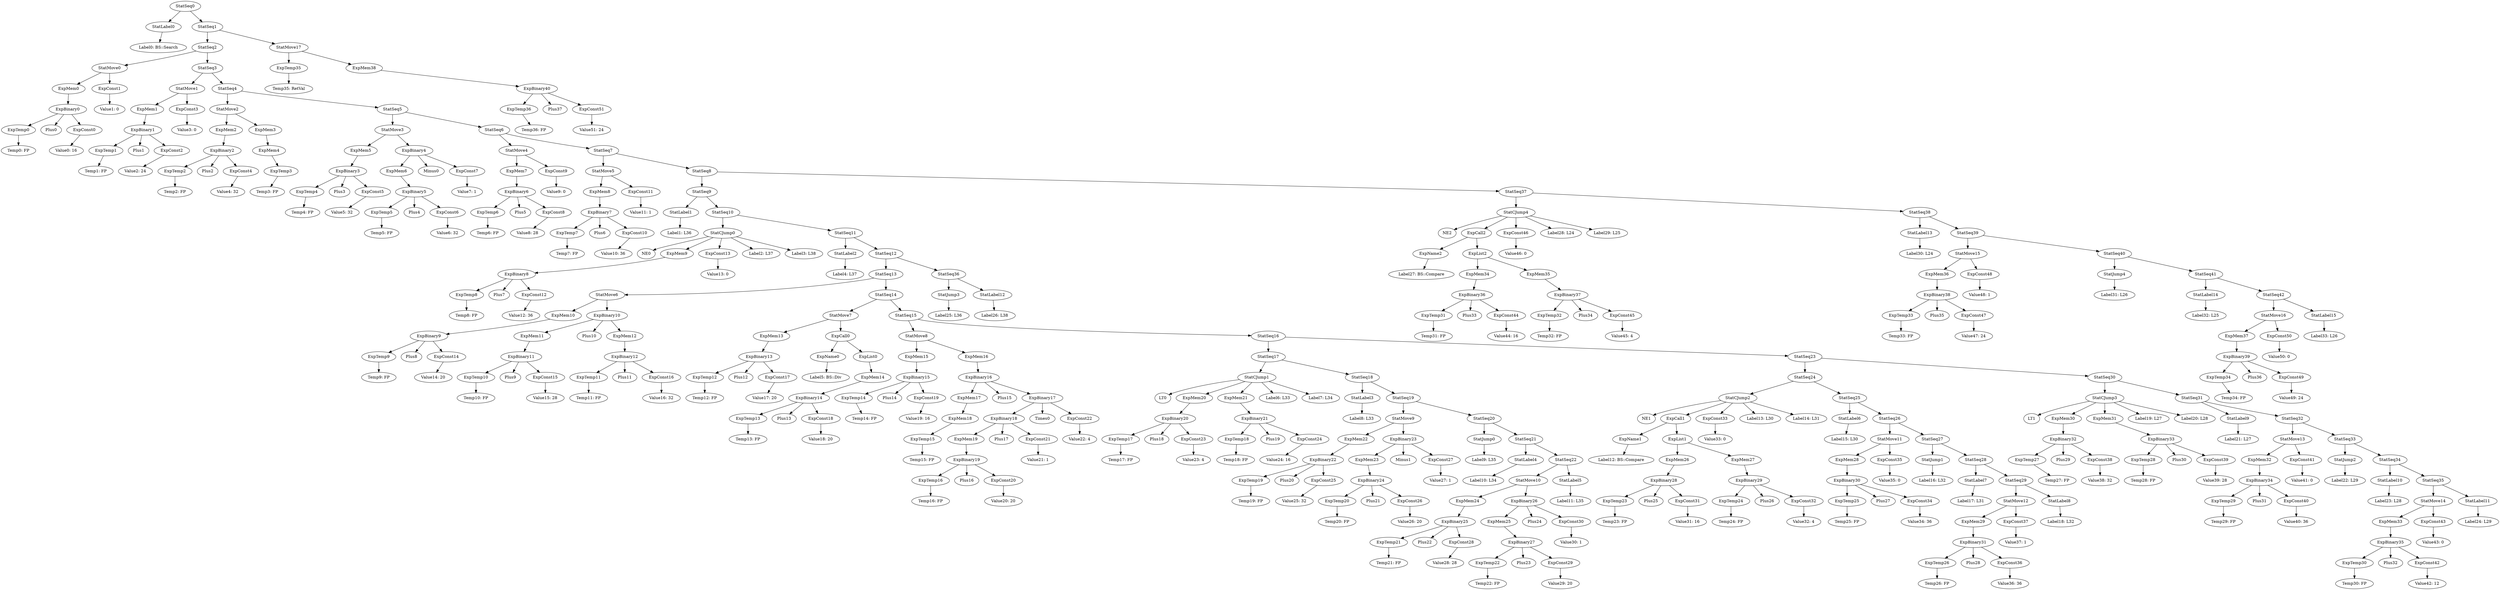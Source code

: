 digraph {
	ordering = out;
	ExpMem38 -> ExpBinary40;
	ExpBinary40 -> ExpTemp36;
	ExpBinary40 -> Plus37;
	ExpBinary40 -> ExpConst51;
	ExpTemp35 -> "Temp35: RetVal";
	StatLabel15 -> "Label33: L26";
	ExpConst50 -> "Value50: 0";
	ExpMem37 -> ExpBinary39;
	ExpBinary39 -> ExpTemp34;
	ExpBinary39 -> Plus36;
	ExpBinary39 -> ExpConst49;
	StatSeq40 -> StatJump4;
	StatSeq40 -> StatSeq41;
	StatSeq39 -> StatMove15;
	StatSeq39 -> StatSeq40;
	ExpConst48 -> "Value48: 1";
	StatMove15 -> ExpMem36;
	StatMove15 -> ExpConst48;
	ExpMem36 -> ExpBinary38;
	ExpConst47 -> "Value47: 24";
	ExpBinary38 -> ExpTemp33;
	ExpBinary38 -> Plus35;
	ExpBinary38 -> ExpConst47;
	StatSeq38 -> StatLabel13;
	StatSeq38 -> StatSeq39;
	ExpConst46 -> "Value46: 0";
	ExpMem35 -> ExpBinary37;
	ExpBinary37 -> ExpTemp32;
	ExpBinary37 -> Plus34;
	ExpBinary37 -> ExpConst45;
	ExpTemp32 -> "Temp32: FP";
	ExpList2 -> ExpMem34;
	ExpList2 -> ExpMem35;
	ExpMem34 -> ExpBinary36;
	ExpConst44 -> "Value44: 16";
	ExpBinary36 -> ExpTemp31;
	ExpBinary36 -> Plus33;
	ExpBinary36 -> ExpConst44;
	ExpName2 -> "Label27: BS::Compare";
	StatSeq8 -> StatSeq9;
	StatSeq8 -> StatSeq37;
	StatJump3 -> "Label25: L36";
	StatLabel11 -> "Label24: L29";
	StatSeq35 -> StatMove14;
	StatSeq35 -> StatLabel11;
	ExpConst43 -> "Value43: 0";
	StatMove14 -> ExpMem33;
	StatMove14 -> ExpConst43;
	ExpMem33 -> ExpBinary35;
	StatMove17 -> ExpTemp35;
	StatMove17 -> ExpMem38;
	ExpConst42 -> "Value42: 12";
	ExpBinary35 -> ExpTemp30;
	ExpBinary35 -> Plus32;
	ExpBinary35 -> ExpConst42;
	ExpTemp30 -> "Temp30: FP";
	StatSeq34 -> StatLabel10;
	StatSeq34 -> StatSeq35;
	StatLabel10 -> "Label23: L28";
	StatJump2 -> "Label22: L29";
	StatMove13 -> ExpMem32;
	StatMove13 -> ExpConst41;
	ExpMem32 -> ExpBinary34;
	ExpConst40 -> "Value40: 36";
	ExpBinary34 -> ExpTemp29;
	ExpBinary34 -> Plus31;
	ExpBinary34 -> ExpConst40;
	ExpTemp29 -> "Temp29: FP";
	ExpConst19 -> "Value19: 16";
	StatMove12 -> ExpMem29;
	StatMove12 -> ExpConst37;
	ExpName0 -> "Label5: BS::Div";
	ExpConst8 -> "Value8: 28";
	ExpTemp20 -> "Temp20: FP";
	ExpBinary13 -> ExpTemp12;
	ExpBinary13 -> Plus12;
	ExpBinary13 -> ExpConst17;
	StatMove16 -> ExpMem37;
	StatMove16 -> ExpConst50;
	ExpBinary23 -> ExpMem23;
	ExpBinary23 -> Minus1;
	ExpBinary23 -> ExpConst27;
	ExpMem12 -> ExpBinary12;
	ExpBinary10 -> ExpMem11;
	ExpBinary10 -> Plus10;
	ExpBinary10 -> ExpMem12;
	StatSeq36 -> StatJump3;
	StatSeq36 -> StatLabel12;
	ExpMem11 -> ExpBinary11;
	StatMove11 -> ExpMem28;
	StatMove11 -> ExpConst35;
	ExpConst37 -> "Value37: 1";
	ExpTemp10 -> "Temp10: FP";
	StatJump4 -> "Label31: L26";
	ExpMem10 -> ExpBinary9;
	ExpConst30 -> "Value30: 1";
	ExpMem27 -> ExpBinary29;
	ExpBinary30 -> ExpTemp25;
	ExpBinary30 -> Plus27;
	ExpBinary30 -> ExpConst34;
	StatLabel2 -> "Label4: L37";
	StatMove5 -> ExpMem8;
	StatMove5 -> ExpConst11;
	ExpConst14 -> "Value14: 20";
	ExpConst9 -> "Value9: 0";
	ExpConst51 -> "Value51: 24";
	ExpTemp15 -> "Temp15: FP";
	StatLabel14 -> "Label32: L25";
	StatSeq10 -> StatCJump0;
	StatSeq10 -> StatSeq11;
	ExpTemp13 -> "Temp13: FP";
	ExpConst35 -> "Value35: 0";
	StatCJump0 -> NE0;
	StatCJump0 -> ExpMem9;
	StatCJump0 -> ExpConst13;
	StatCJump0 -> "Label2: L37";
	StatCJump0 -> "Label3: L38";
	ExpCall0 -> ExpName0;
	ExpCall0 -> ExpList0;
	StatSeq9 -> StatLabel1;
	StatSeq9 -> StatSeq10;
	StatLabel1 -> "Label1: L36";
	StatSeq7 -> StatMove5;
	StatSeq7 -> StatSeq8;
	ExpConst27 -> "Value27: 1";
	StatSeq16 -> StatSeq17;
	StatSeq16 -> StatSeq23;
	ExpConst11 -> "Value11: 1";
	ExpTemp2 -> "Temp2: FP";
	StatLabel12 -> "Label26: L38";
	ExpBinary0 -> ExpTemp0;
	ExpBinary0 -> Plus0;
	ExpBinary0 -> ExpConst0;
	StatSeq31 -> StatLabel9;
	StatSeq31 -> StatSeq32;
	ExpMem14 -> ExpBinary14;
	ExpBinary32 -> ExpTemp27;
	ExpBinary32 -> Plus29;
	ExpBinary32 -> ExpConst38;
	ExpBinary11 -> ExpTemp10;
	ExpBinary11 -> Plus9;
	ExpBinary11 -> ExpConst15;
	ExpBinary31 -> ExpTemp26;
	ExpBinary31 -> Plus28;
	ExpBinary31 -> ExpConst36;
	ExpTemp34 -> "Temp34: FP";
	StatLabel7 -> "Label17: L31";
	ExpBinary14 -> ExpTemp13;
	ExpBinary14 -> Plus13;
	ExpBinary14 -> ExpConst18;
	StatMove0 -> ExpMem0;
	StatMove0 -> ExpConst1;
	ExpTemp12 -> "Temp12: FP";
	ExpTemp14 -> "Temp14: FP";
	StatLabel6 -> "Label15: L30";
	StatJump1 -> "Label16: L32";
	ExpConst15 -> "Value15: 28";
	StatSeq3 -> StatMove1;
	StatSeq3 -> StatSeq4;
	ExpConst13 -> "Value13: 0";
	ExpMem7 -> ExpBinary6;
	ExpConst45 -> "Value45: 4";
	ExpBinary3 -> ExpTemp4;
	ExpBinary3 -> Plus3;
	ExpBinary3 -> ExpConst5;
	ExpMem8 -> ExpBinary7;
	StatSeq6 -> StatMove4;
	StatSeq6 -> StatSeq7;
	ExpTemp11 -> "Temp11: FP";
	StatSeq0 -> StatLabel0;
	StatSeq0 -> StatSeq1;
	ExpConst23 -> "Value23: 4";
	ExpMem21 -> ExpBinary21;
	ExpTemp1 -> "Temp1: FP";
	ExpBinary4 -> ExpMem6;
	ExpBinary4 -> Minus0;
	ExpBinary4 -> ExpConst7;
	ExpList1 -> ExpMem26;
	ExpList1 -> ExpMem27;
	ExpTemp5 -> "Temp5: FP";
	ExpBinary17 -> ExpBinary18;
	ExpBinary17 -> Times0;
	ExpBinary17 -> ExpConst22;
	ExpConst12 -> "Value12: 36";
	ExpTemp8 -> "Temp8: FP";
	ExpMem15 -> ExpBinary15;
	ExpConst32 -> "Value32: 4";
	ExpConst17 -> "Value17: 20";
	ExpBinary1 -> ExpTemp1;
	ExpBinary1 -> Plus1;
	ExpBinary1 -> ExpConst2;
	ExpConst10 -> "Value10: 36";
	ExpTemp36 -> "Temp36: FP";
	StatSeq4 -> StatMove2;
	StatSeq4 -> StatSeq5;
	ExpMem0 -> ExpBinary0;
	ExpBinary6 -> ExpTemp6;
	ExpBinary6 -> Plus5;
	ExpBinary6 -> ExpConst8;
	StatLabel13 -> "Label30: L24";
	StatSeq2 -> StatMove0;
	StatSeq2 -> StatSeq3;
	StatSeq13 -> StatMove6;
	StatSeq13 -> StatSeq14;
	ExpConst3 -> "Value3: 0";
	ExpTemp17 -> "Temp17: FP";
	ExpTemp23 -> "Temp23: FP";
	ExpMem1 -> ExpBinary1;
	ExpConst31 -> "Value31: 16";
	ExpMem9 -> ExpBinary8;
	ExpConst6 -> "Value6: 32";
	StatCJump4 -> NE2;
	StatCJump4 -> ExpCall2;
	StatCJump4 -> ExpConst46;
	StatCJump4 -> "Label28: L24";
	StatCJump4 -> "Label29: L25";
	StatSeq14 -> StatMove7;
	StatSeq14 -> StatSeq15;
	ExpMem13 -> ExpBinary13;
	ExpBinary27 -> ExpTemp22;
	ExpBinary27 -> Plus23;
	ExpBinary27 -> ExpConst29;
	StatMove1 -> ExpMem1;
	StatMove1 -> ExpConst3;
	ExpMem16 -> ExpBinary16;
	ExpBinary2 -> ExpTemp2;
	ExpBinary2 -> Plus2;
	ExpBinary2 -> ExpConst4;
	StatSeq17 -> StatCJump1;
	StatSeq17 -> StatSeq18;
	ExpTemp19 -> "Temp19: FP";
	ExpTemp33 -> "Temp33: FP";
	ExpBinary22 -> ExpTemp19;
	ExpBinary22 -> Plus20;
	ExpBinary22 -> ExpConst25;
	StatSeq1 -> StatSeq2;
	StatSeq1 -> StatMove17;
	StatSeq30 -> StatCJump3;
	StatSeq30 -> StatSeq31;
	ExpConst41 -> "Value41: 0";
	ExpConst1 -> "Value1: 0";
	ExpMem3 -> ExpMem4;
	StatSeq12 -> StatSeq13;
	StatSeq12 -> StatSeq36;
	ExpTemp4 -> "Temp4: FP";
	StatLabel5 -> "Label11: L35";
	ExpTemp0 -> "Temp0: FP";
	StatMove7 -> ExpMem13;
	StatMove7 -> ExpCall0;
	ExpTemp7 -> "Temp7: FP";
	ExpCall2 -> ExpName2;
	ExpCall2 -> ExpList2;
	ExpConst2 -> "Value2: 24";
	ExpConst18 -> "Value18: 20";
	ExpConst26 -> "Value26: 20";
	StatLabel0 -> "Label0: BS::Search";
	ExpConst24 -> "Value24: 16";
	ExpConst16 -> "Value16: 32";
	ExpMem6 -> ExpBinary5;
	ExpConst0 -> "Value0: 16";
	ExpBinary12 -> ExpTemp11;
	ExpBinary12 -> Plus11;
	ExpBinary12 -> ExpConst16;
	StatMove6 -> ExpMem10;
	StatMove6 -> ExpBinary10;
	ExpBinary8 -> ExpTemp8;
	ExpBinary8 -> Plus7;
	ExpBinary8 -> ExpConst12;
	ExpConst5 -> "Value5: 32";
	StatSeq26 -> StatMove11;
	StatSeq26 -> StatSeq27;
	ExpConst4 -> "Value4: 32";
	ExpBinary28 -> ExpTemp23;
	ExpBinary28 -> Plus25;
	ExpBinary28 -> ExpConst31;
	StatSeq42 -> StatMove16;
	StatSeq42 -> StatLabel15;
	ExpMem2 -> ExpBinary2;
	StatSeq11 -> StatLabel2;
	StatSeq11 -> StatSeq12;
	ExpBinary15 -> ExpTemp14;
	ExpBinary15 -> Plus14;
	ExpBinary15 -> ExpConst19;
	StatSeq20 -> StatJump0;
	StatSeq20 -> StatSeq21;
	ExpBinary7 -> ExpTemp7;
	ExpBinary7 -> Plus6;
	ExpBinary7 -> ExpConst10;
	ExpBinary5 -> ExpTemp5;
	ExpBinary5 -> Plus4;
	ExpBinary5 -> ExpConst6;
	ExpMem18 -> ExpTemp15;
	ExpMem17 -> ExpMem18;
	ExpBinary16 -> ExpMem17;
	ExpBinary16 -> Plus15;
	ExpBinary16 -> ExpBinary17;
	ExpTemp16 -> "Temp16: FP";
	StatCJump2 -> NE1;
	StatCJump2 -> ExpCall1;
	StatCJump2 -> ExpConst33;
	StatCJump2 -> "Label13: L30";
	StatCJump2 -> "Label14: L31";
	ExpBinary19 -> ExpTemp16;
	ExpBinary19 -> Plus16;
	ExpBinary19 -> ExpConst20;
	StatMove2 -> ExpMem2;
	StatMove2 -> ExpMem3;
	ExpMem28 -> ExpBinary30;
	ExpList0 -> ExpMem14;
	ExpConst22 -> "Value22: 4";
	StatSeq33 -> StatJump2;
	StatSeq33 -> StatSeq34;
	StatSeq15 -> StatMove8;
	StatSeq15 -> StatSeq16;
	ExpConst25 -> "Value25: 32";
	StatSeq32 -> StatMove13;
	StatSeq32 -> StatSeq33;
	ExpTemp28 -> "Temp28: FP";
	StatMove8 -> ExpMem15;
	StatMove8 -> ExpMem16;
	ExpBinary20 -> ExpTemp17;
	ExpBinary20 -> Plus18;
	ExpBinary20 -> ExpConst23;
	ExpMem20 -> ExpBinary20;
	ExpConst28 -> "Value28: 28";
	ExpTemp18 -> "Temp18: FP";
	StatSeq41 -> StatLabel14;
	StatSeq41 -> StatSeq42;
	StatLabel3 -> "Label8: L33";
	StatSeq18 -> StatLabel3;
	StatSeq18 -> StatSeq19;
	ExpMem5 -> ExpBinary3;
	ExpMem22 -> ExpBinary22;
	StatMove4 -> ExpMem7;
	StatMove4 -> ExpConst9;
	StatMove9 -> ExpMem22;
	StatMove9 -> ExpBinary23;
	ExpBinary9 -> ExpTemp9;
	ExpBinary9 -> Plus8;
	ExpBinary9 -> ExpConst14;
	ExpBinary24 -> ExpTemp20;
	ExpBinary24 -> Plus21;
	ExpBinary24 -> ExpConst26;
	StatJump0 -> "Label9: L35";
	StatLabel4 -> "Label10: L34";
	StatSeq23 -> StatSeq24;
	StatSeq23 -> StatSeq30;
	StatSeq21 -> StatLabel4;
	StatSeq21 -> StatSeq22;
	ExpConst7 -> "Value7: 1";
	ExpTemp21 -> "Temp21: FP";
	ExpMem23 -> ExpBinary24;
	ExpBinary25 -> ExpTemp21;
	ExpBinary25 -> Plus22;
	ExpBinary25 -> ExpConst28;
	ExpMem24 -> ExpBinary25;
	ExpName1 -> "Label12: BS::Compare";
	ExpMem4 -> ExpTemp3;
	StatMove10 -> ExpMem24;
	StatMove10 -> ExpBinary26;
	ExpTemp22 -> "Temp22: FP";
	ExpConst29 -> "Value29: 20";
	ExpTemp31 -> "Temp31: FP";
	ExpTemp24 -> "Temp24: FP";
	ExpMem25 -> ExpBinary27;
	ExpMem26 -> ExpBinary28;
	StatSeq28 -> StatLabel7;
	StatSeq28 -> StatSeq29;
	ExpBinary26 -> ExpMem25;
	ExpBinary26 -> Plus24;
	ExpBinary26 -> ExpConst30;
	ExpBinary21 -> ExpTemp18;
	ExpBinary21 -> Plus19;
	ExpBinary21 -> ExpConst24;
	StatCJump3 -> LT1;
	StatCJump3 -> ExpMem30;
	StatCJump3 -> ExpMem31;
	StatCJump3 -> "Label19: L27";
	StatCJump3 -> "Label20: L28";
	StatSeq19 -> StatMove9;
	StatSeq19 -> StatSeq20;
	StatSeq22 -> StatMove10;
	StatSeq22 -> StatLabel5;
	ExpMem19 -> ExpBinary19;
	ExpCall1 -> ExpName1;
	ExpCall1 -> ExpList1;
	ExpConst21 -> "Value21: 1";
	ExpConst33 -> "Value33: 0";
	StatSeq24 -> StatCJump2;
	StatSeq24 -> StatSeq25;
	StatMove3 -> ExpMem5;
	StatMove3 -> ExpBinary4;
	StatSeq25 -> StatLabel6;
	StatSeq25 -> StatSeq26;
	ExpTemp25 -> "Temp25: FP";
	ExpMem29 -> ExpBinary31;
	StatCJump1 -> LT0;
	StatCJump1 -> ExpMem20;
	StatCJump1 -> ExpMem21;
	StatCJump1 -> "Label6: L33";
	StatCJump1 -> "Label7: L34";
	ExpConst34 -> "Value34: 36";
	ExpTemp9 -> "Temp9: FP";
	StatSeq27 -> StatJump1;
	StatSeq27 -> StatSeq28;
	ExpTemp26 -> "Temp26: FP";
	StatSeq5 -> StatMove3;
	StatSeq5 -> StatSeq6;
	ExpConst36 -> "Value36: 36";
	ExpConst20 -> "Value20: 20";
	StatSeq29 -> StatMove12;
	StatSeq29 -> StatLabel8;
	StatSeq37 -> StatCJump4;
	StatSeq37 -> StatSeq38;
	ExpTemp3 -> "Temp3: FP";
	ExpTemp6 -> "Temp6: FP";
	ExpBinary18 -> ExpMem19;
	ExpBinary18 -> Plus17;
	ExpBinary18 -> ExpConst21;
	StatLabel8 -> "Label18: L32";
	ExpMem31 -> ExpBinary33;
	ExpConst49 -> "Value49: 24";
	ExpTemp27 -> "Temp27: FP";
	ExpConst38 -> "Value38: 32";
	ExpMem30 -> ExpBinary32;
	ExpBinary33 -> ExpTemp28;
	ExpBinary33 -> Plus30;
	ExpBinary33 -> ExpConst39;
	ExpConst39 -> "Value39: 28";
	ExpBinary29 -> ExpTemp24;
	ExpBinary29 -> Plus26;
	ExpBinary29 -> ExpConst32;
	StatLabel9 -> "Label21: L27";
}

